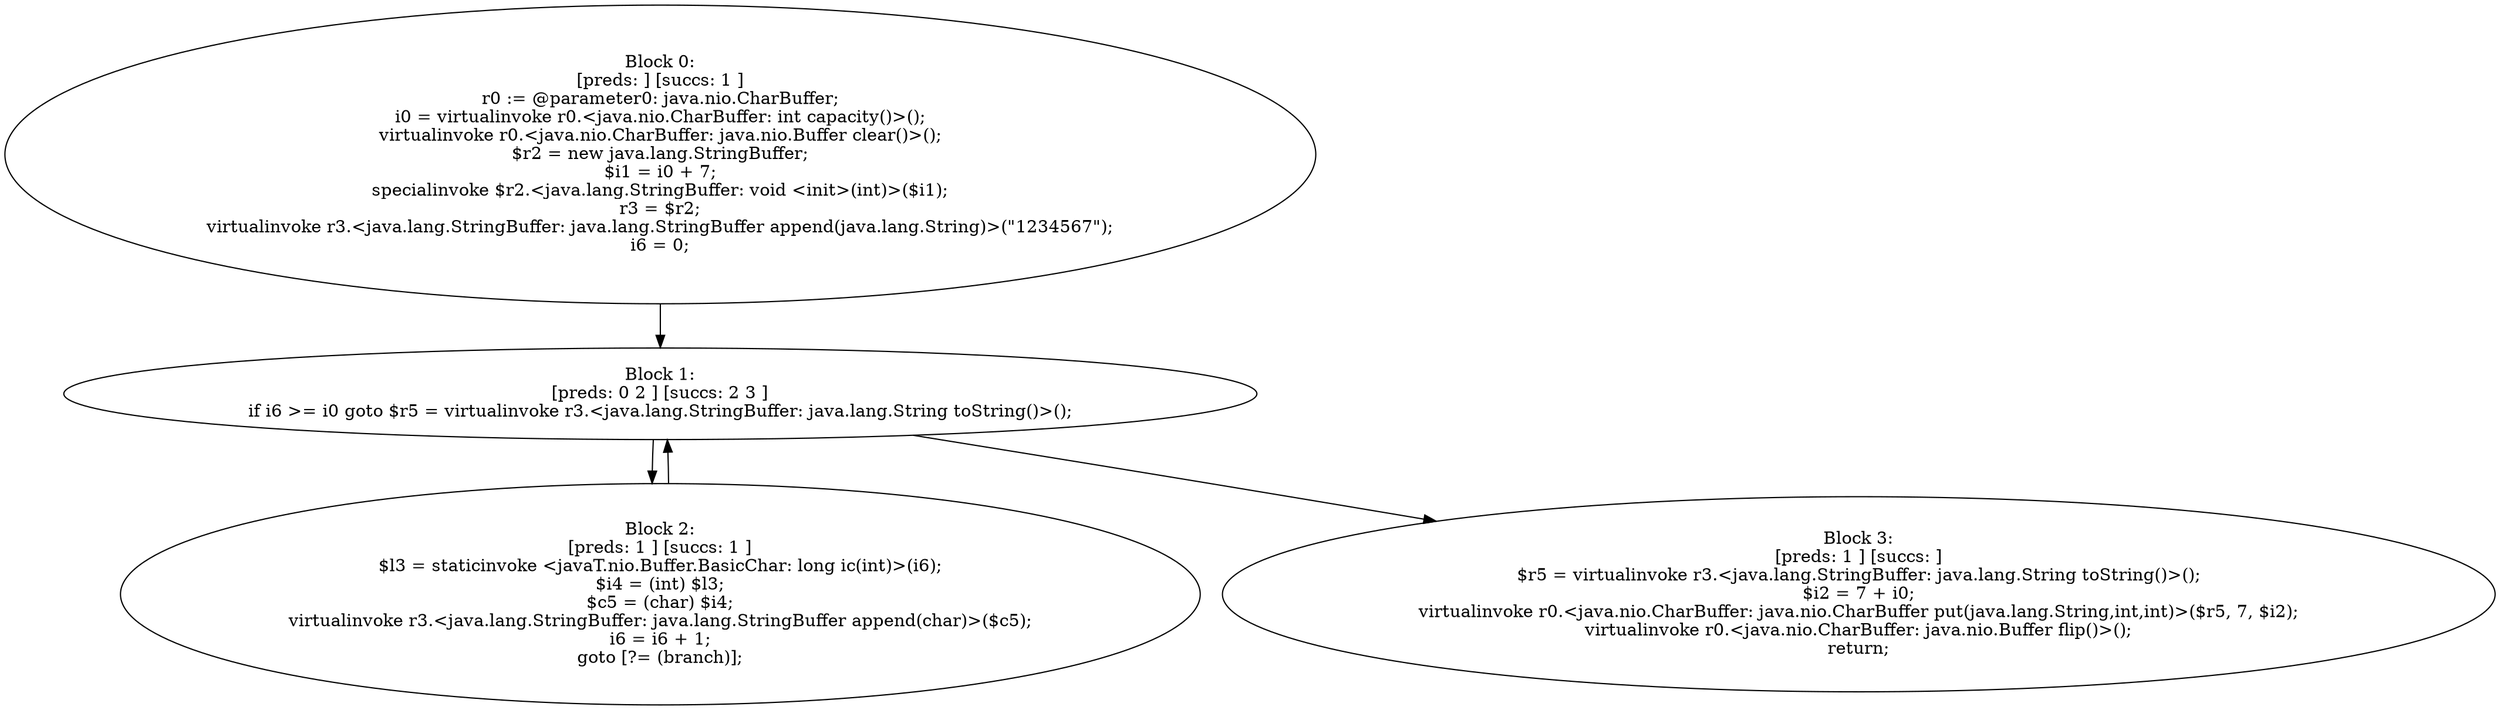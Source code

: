 digraph "unitGraph" {
    "Block 0:
[preds: ] [succs: 1 ]
r0 := @parameter0: java.nio.CharBuffer;
i0 = virtualinvoke r0.<java.nio.CharBuffer: int capacity()>();
virtualinvoke r0.<java.nio.CharBuffer: java.nio.Buffer clear()>();
$r2 = new java.lang.StringBuffer;
$i1 = i0 + 7;
specialinvoke $r2.<java.lang.StringBuffer: void <init>(int)>($i1);
r3 = $r2;
virtualinvoke r3.<java.lang.StringBuffer: java.lang.StringBuffer append(java.lang.String)>(\"1234567\");
i6 = 0;
"
    "Block 1:
[preds: 0 2 ] [succs: 2 3 ]
if i6 >= i0 goto $r5 = virtualinvoke r3.<java.lang.StringBuffer: java.lang.String toString()>();
"
    "Block 2:
[preds: 1 ] [succs: 1 ]
$l3 = staticinvoke <javaT.nio.Buffer.BasicChar: long ic(int)>(i6);
$i4 = (int) $l3;
$c5 = (char) $i4;
virtualinvoke r3.<java.lang.StringBuffer: java.lang.StringBuffer append(char)>($c5);
i6 = i6 + 1;
goto [?= (branch)];
"
    "Block 3:
[preds: 1 ] [succs: ]
$r5 = virtualinvoke r3.<java.lang.StringBuffer: java.lang.String toString()>();
$i2 = 7 + i0;
virtualinvoke r0.<java.nio.CharBuffer: java.nio.CharBuffer put(java.lang.String,int,int)>($r5, 7, $i2);
virtualinvoke r0.<java.nio.CharBuffer: java.nio.Buffer flip()>();
return;
"
    "Block 0:
[preds: ] [succs: 1 ]
r0 := @parameter0: java.nio.CharBuffer;
i0 = virtualinvoke r0.<java.nio.CharBuffer: int capacity()>();
virtualinvoke r0.<java.nio.CharBuffer: java.nio.Buffer clear()>();
$r2 = new java.lang.StringBuffer;
$i1 = i0 + 7;
specialinvoke $r2.<java.lang.StringBuffer: void <init>(int)>($i1);
r3 = $r2;
virtualinvoke r3.<java.lang.StringBuffer: java.lang.StringBuffer append(java.lang.String)>(\"1234567\");
i6 = 0;
"->"Block 1:
[preds: 0 2 ] [succs: 2 3 ]
if i6 >= i0 goto $r5 = virtualinvoke r3.<java.lang.StringBuffer: java.lang.String toString()>();
";
    "Block 1:
[preds: 0 2 ] [succs: 2 3 ]
if i6 >= i0 goto $r5 = virtualinvoke r3.<java.lang.StringBuffer: java.lang.String toString()>();
"->"Block 2:
[preds: 1 ] [succs: 1 ]
$l3 = staticinvoke <javaT.nio.Buffer.BasicChar: long ic(int)>(i6);
$i4 = (int) $l3;
$c5 = (char) $i4;
virtualinvoke r3.<java.lang.StringBuffer: java.lang.StringBuffer append(char)>($c5);
i6 = i6 + 1;
goto [?= (branch)];
";
    "Block 1:
[preds: 0 2 ] [succs: 2 3 ]
if i6 >= i0 goto $r5 = virtualinvoke r3.<java.lang.StringBuffer: java.lang.String toString()>();
"->"Block 3:
[preds: 1 ] [succs: ]
$r5 = virtualinvoke r3.<java.lang.StringBuffer: java.lang.String toString()>();
$i2 = 7 + i0;
virtualinvoke r0.<java.nio.CharBuffer: java.nio.CharBuffer put(java.lang.String,int,int)>($r5, 7, $i2);
virtualinvoke r0.<java.nio.CharBuffer: java.nio.Buffer flip()>();
return;
";
    "Block 2:
[preds: 1 ] [succs: 1 ]
$l3 = staticinvoke <javaT.nio.Buffer.BasicChar: long ic(int)>(i6);
$i4 = (int) $l3;
$c5 = (char) $i4;
virtualinvoke r3.<java.lang.StringBuffer: java.lang.StringBuffer append(char)>($c5);
i6 = i6 + 1;
goto [?= (branch)];
"->"Block 1:
[preds: 0 2 ] [succs: 2 3 ]
if i6 >= i0 goto $r5 = virtualinvoke r3.<java.lang.StringBuffer: java.lang.String toString()>();
";
}
